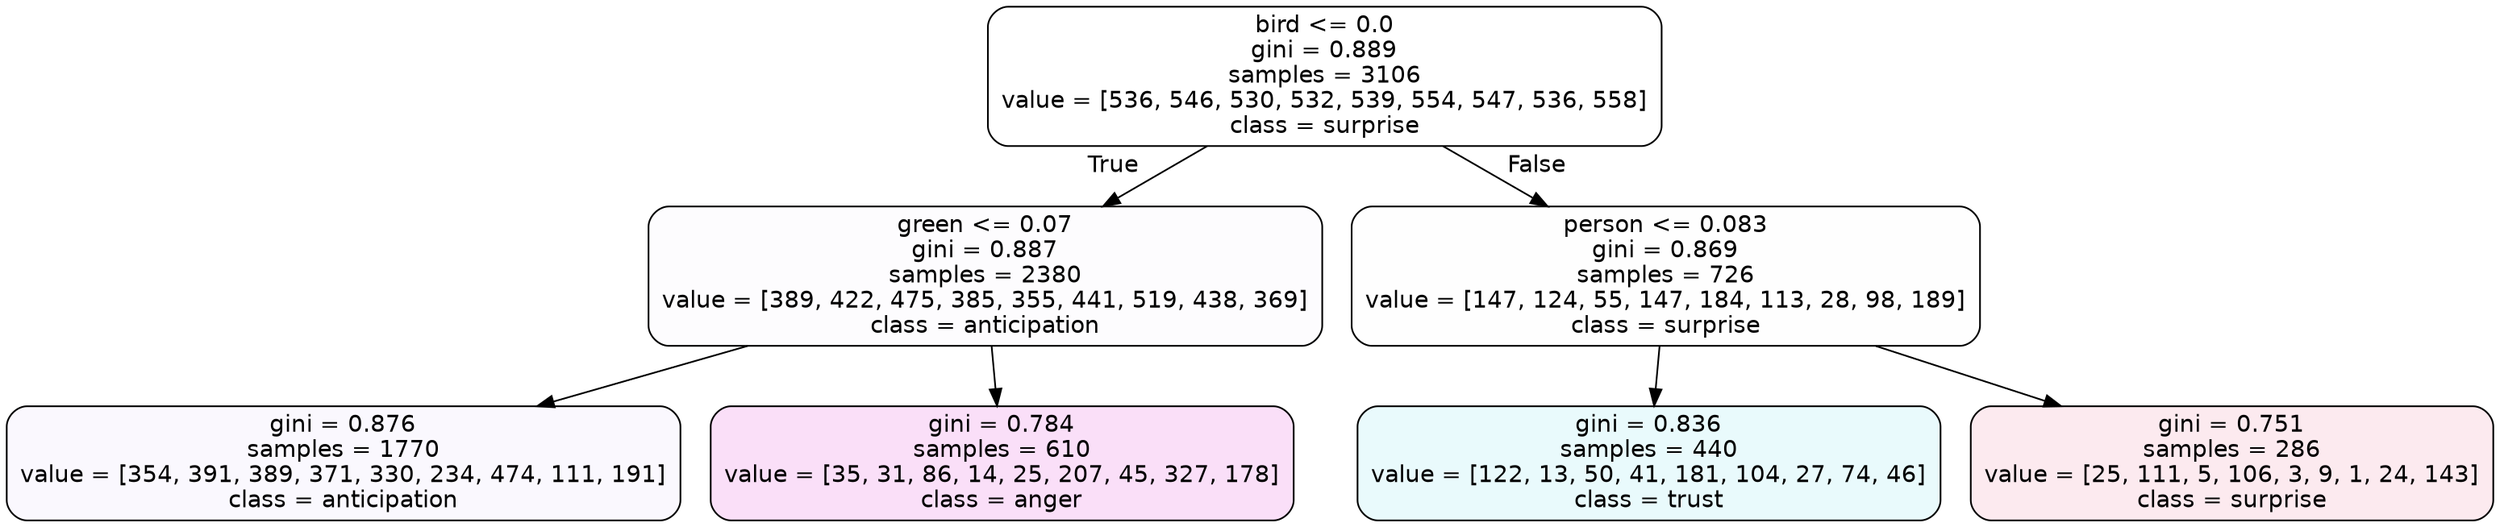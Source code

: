 digraph Tree {
node [shape=box, style="filled, rounded", color="black", fontname=helvetica] ;
edge [fontname=helvetica] ;
0 [label="bird <= 0.0\ngini = 0.889\nsamples = 3106\nvalue = [536, 546, 530, 532, 539, 554, 547, 536, 558]\nclass = surprise", fillcolor="#e5396400"] ;
1 [label="green <= 0.07\ngini = 0.887\nsamples = 2380\nvalue = [389, 422, 475, 385, 355, 441, 519, 438, 369]\nclass = anticipation", fillcolor="#8139e503"] ;
0 -> 1 [labeldistance=2.5, labelangle=45, headlabel="True"] ;
2 [label="gini = 0.876\nsamples = 1770\nvalue = [354, 391, 389, 371, 330, 234, 474, 111, 191]\nclass = anticipation", fillcolor="#8139e509"] ;
1 -> 2 ;
3 [label="gini = 0.784\nsamples = 610\nvalue = [35, 31, 86, 14, 25, 207, 45, 327, 178]\nclass = anger", fillcolor="#e539d729"] ;
1 -> 3 ;
4 [label="person <= 0.083\ngini = 0.869\nsamples = 726\nvalue = [147, 124, 55, 147, 184, 113, 28, 98, 189]\nclass = surprise", fillcolor="#e5396401"] ;
0 -> 4 [labeldistance=2.5, labelangle=-45, headlabel="False"] ;
5 [label="gini = 0.836\nsamples = 440\nvalue = [122, 13, 50, 41, 181, 104, 27, 74, 46]\nclass = trust", fillcolor="#39d7e51c"] ;
4 -> 5 ;
6 [label="gini = 0.751\nsamples = 286\nvalue = [25, 111, 5, 106, 3, 9, 1, 24, 143]\nclass = surprise", fillcolor="#e539641a"] ;
4 -> 6 ;
}